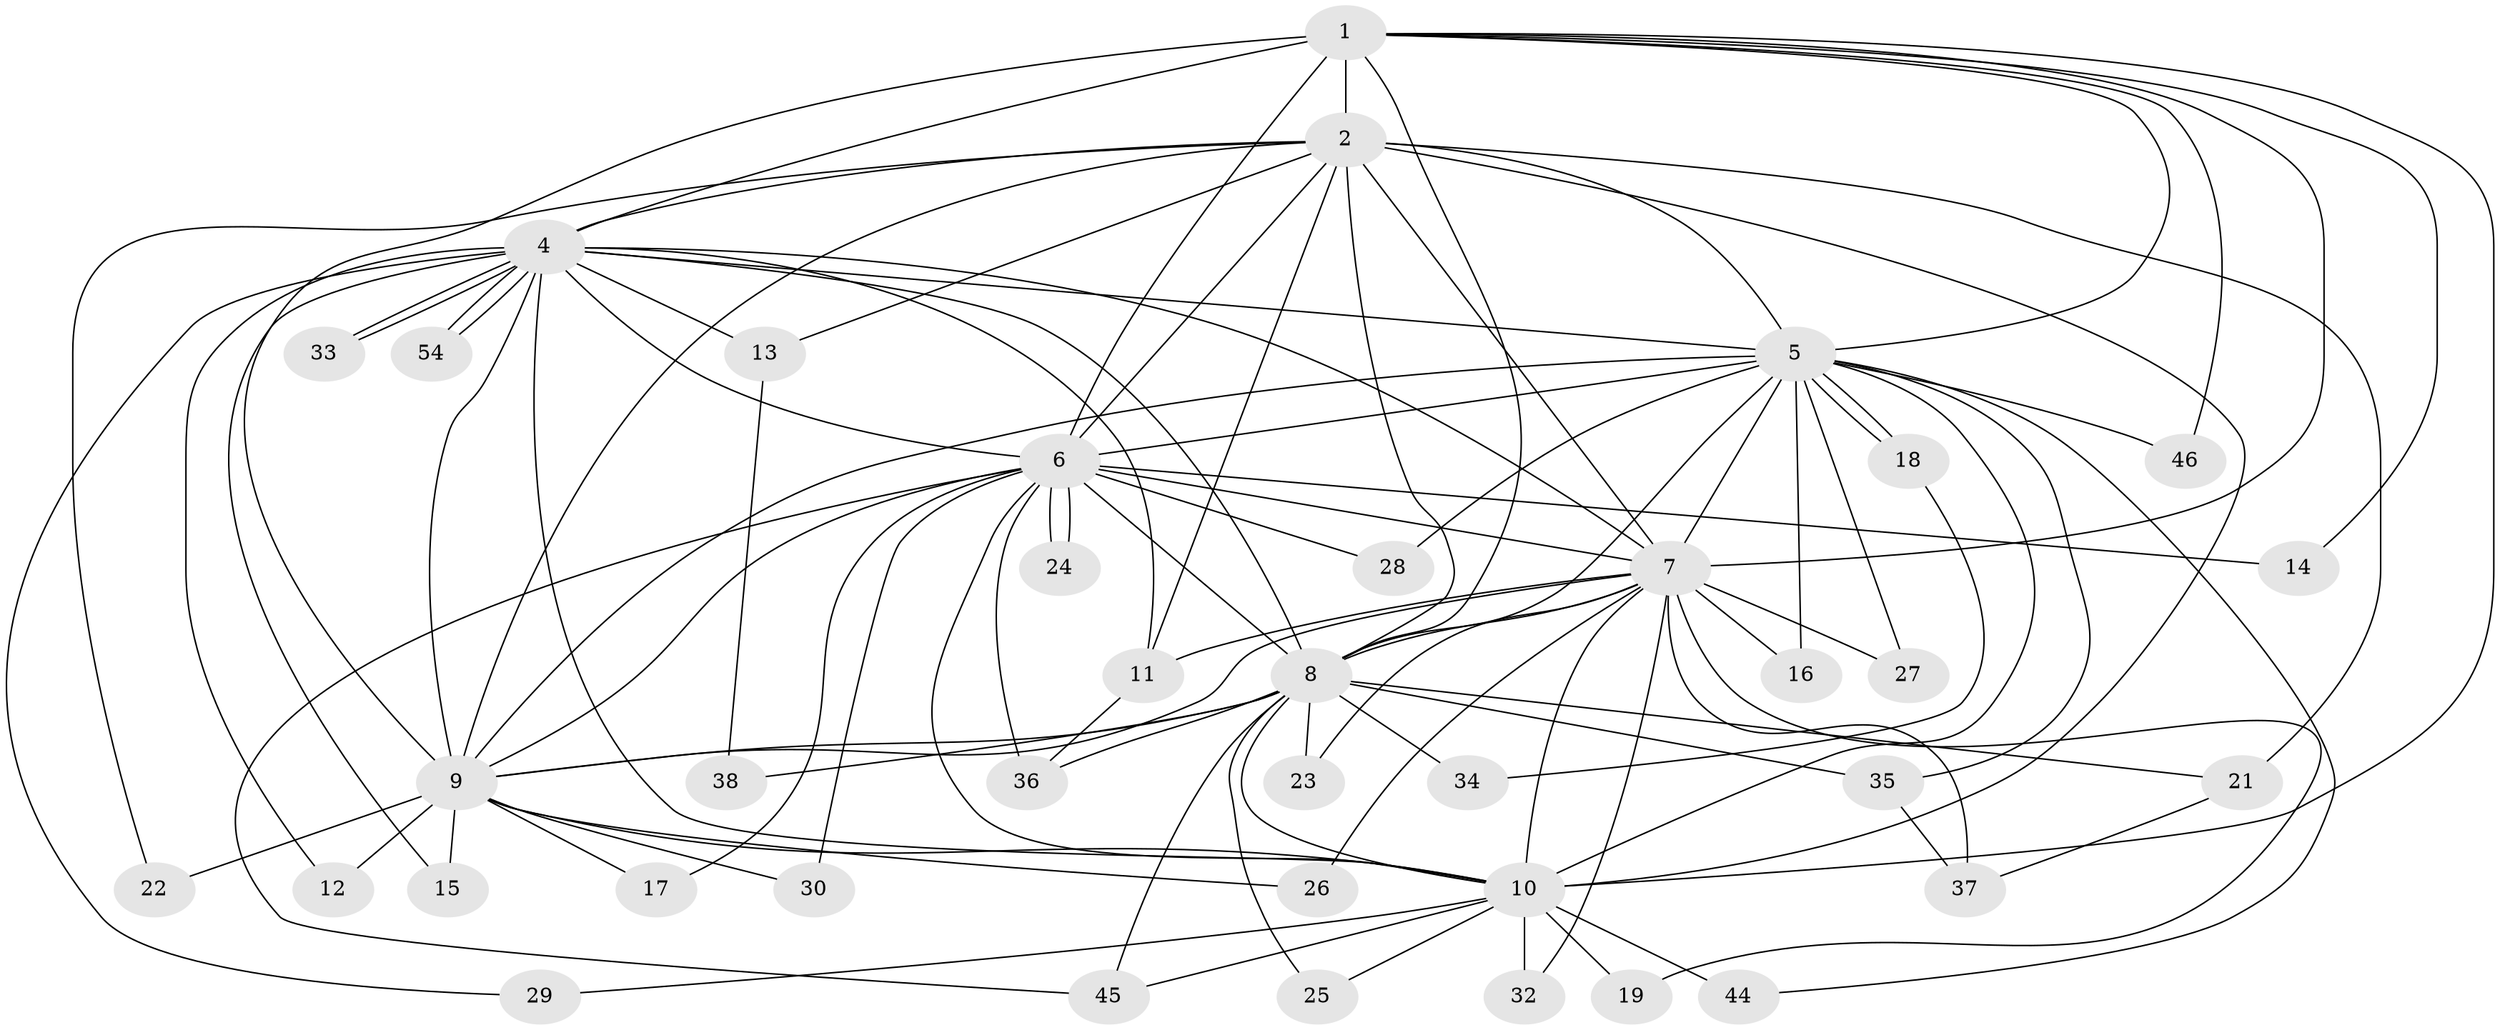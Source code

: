 // original degree distribution, {13: 0.03571428571428571, 16: 0.03571428571428571, 21: 0.017857142857142856, 17: 0.017857142857142856, 18: 0.05357142857142857, 19: 0.017857142857142856, 6: 0.017857142857142856, 2: 0.6428571428571429, 3: 0.16071428571428573}
// Generated by graph-tools (version 1.1) at 2025/17/03/04/25 18:17:19]
// undirected, 39 vertices, 100 edges
graph export_dot {
graph [start="1"]
  node [color=gray90,style=filled];
  1;
  2 [super="+42+40+3"];
  4 [super="+50+47+43"];
  5;
  6;
  7 [super="+55+56"];
  8;
  9;
  10;
  11 [super="+20"];
  12;
  13;
  14;
  15;
  16;
  17;
  18;
  19;
  21;
  22;
  23;
  24;
  25;
  26;
  27;
  28;
  29;
  30;
  32;
  33;
  34;
  35 [super="+52"];
  36 [super="+41"];
  37;
  38;
  44 [super="+48"];
  45 [super="+51"];
  46;
  54;
  1 -- 2 [weight=2];
  1 -- 4 [weight=3];
  1 -- 5;
  1 -- 6;
  1 -- 7;
  1 -- 8;
  1 -- 9;
  1 -- 10;
  1 -- 14;
  1 -- 46;
  2 -- 4 [weight=2];
  2 -- 5 [weight=2];
  2 -- 6 [weight=3];
  2 -- 7 [weight=2];
  2 -- 8 [weight=4];
  2 -- 9 [weight=3];
  2 -- 10 [weight=2];
  2 -- 11 [weight=2];
  2 -- 13;
  2 -- 21;
  2 -- 22;
  4 -- 5;
  4 -- 6;
  4 -- 7;
  4 -- 8;
  4 -- 9;
  4 -- 10 [weight=2];
  4 -- 11 [weight=2];
  4 -- 12;
  4 -- 13;
  4 -- 15;
  4 -- 29;
  4 -- 33;
  4 -- 33;
  4 -- 54;
  4 -- 54;
  5 -- 6;
  5 -- 7;
  5 -- 8;
  5 -- 9;
  5 -- 10;
  5 -- 16;
  5 -- 18;
  5 -- 18;
  5 -- 27;
  5 -- 28;
  5 -- 35;
  5 -- 44;
  5 -- 46;
  6 -- 7;
  6 -- 8;
  6 -- 9;
  6 -- 10;
  6 -- 14;
  6 -- 17;
  6 -- 24;
  6 -- 24;
  6 -- 28;
  6 -- 30;
  6 -- 36;
  6 -- 45;
  7 -- 8;
  7 -- 9;
  7 -- 10 [weight=2];
  7 -- 16;
  7 -- 19;
  7 -- 23;
  7 -- 26;
  7 -- 27;
  7 -- 32;
  7 -- 37;
  7 -- 11;
  8 -- 9;
  8 -- 10;
  8 -- 21;
  8 -- 23;
  8 -- 25;
  8 -- 34;
  8 -- 35;
  8 -- 36;
  8 -- 38;
  8 -- 45;
  9 -- 10;
  9 -- 12;
  9 -- 15;
  9 -- 17;
  9 -- 22;
  9 -- 26;
  9 -- 30;
  10 -- 19;
  10 -- 25;
  10 -- 29;
  10 -- 32;
  10 -- 44 [weight=2];
  10 -- 45;
  11 -- 36;
  13 -- 38;
  18 -- 34;
  21 -- 37;
  35 -- 37;
}
